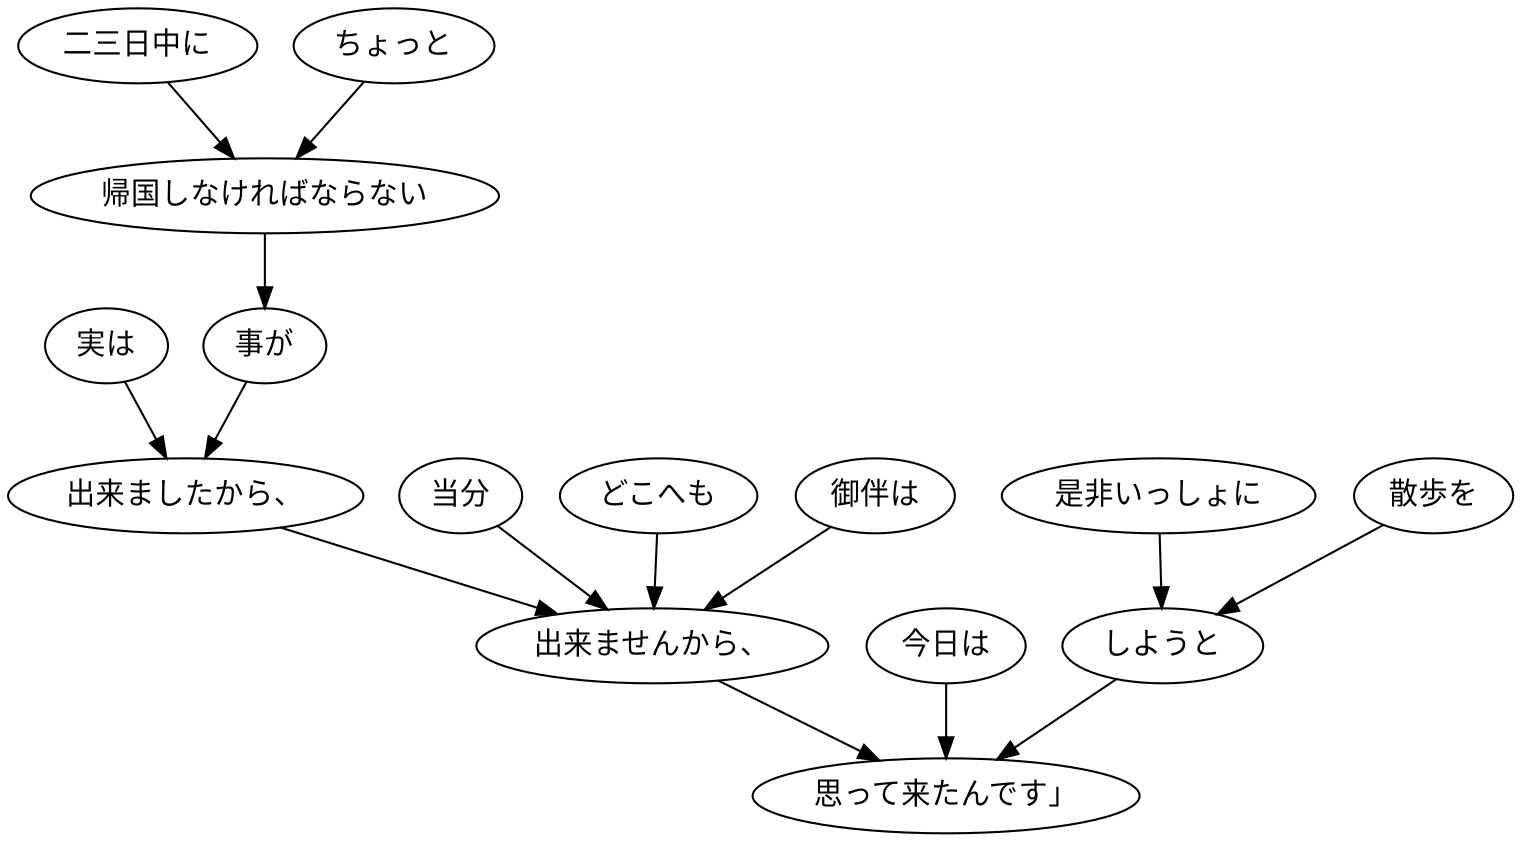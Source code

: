 digraph graph7583 {
	node0 [label="実は"];
	node1 [label="二三日中に"];
	node2 [label="ちょっと"];
	node3 [label="帰国しなければならない"];
	node4 [label="事が"];
	node5 [label="出来ましたから、"];
	node6 [label="当分"];
	node7 [label="どこへも"];
	node8 [label="御伴は"];
	node9 [label="出来ませんから、"];
	node10 [label="今日は"];
	node11 [label="是非いっしょに"];
	node12 [label="散歩を"];
	node13 [label="しようと"];
	node14 [label="思って来たんです」"];
	node0 -> node5;
	node1 -> node3;
	node2 -> node3;
	node3 -> node4;
	node4 -> node5;
	node5 -> node9;
	node6 -> node9;
	node7 -> node9;
	node8 -> node9;
	node9 -> node14;
	node10 -> node14;
	node11 -> node13;
	node12 -> node13;
	node13 -> node14;
}
